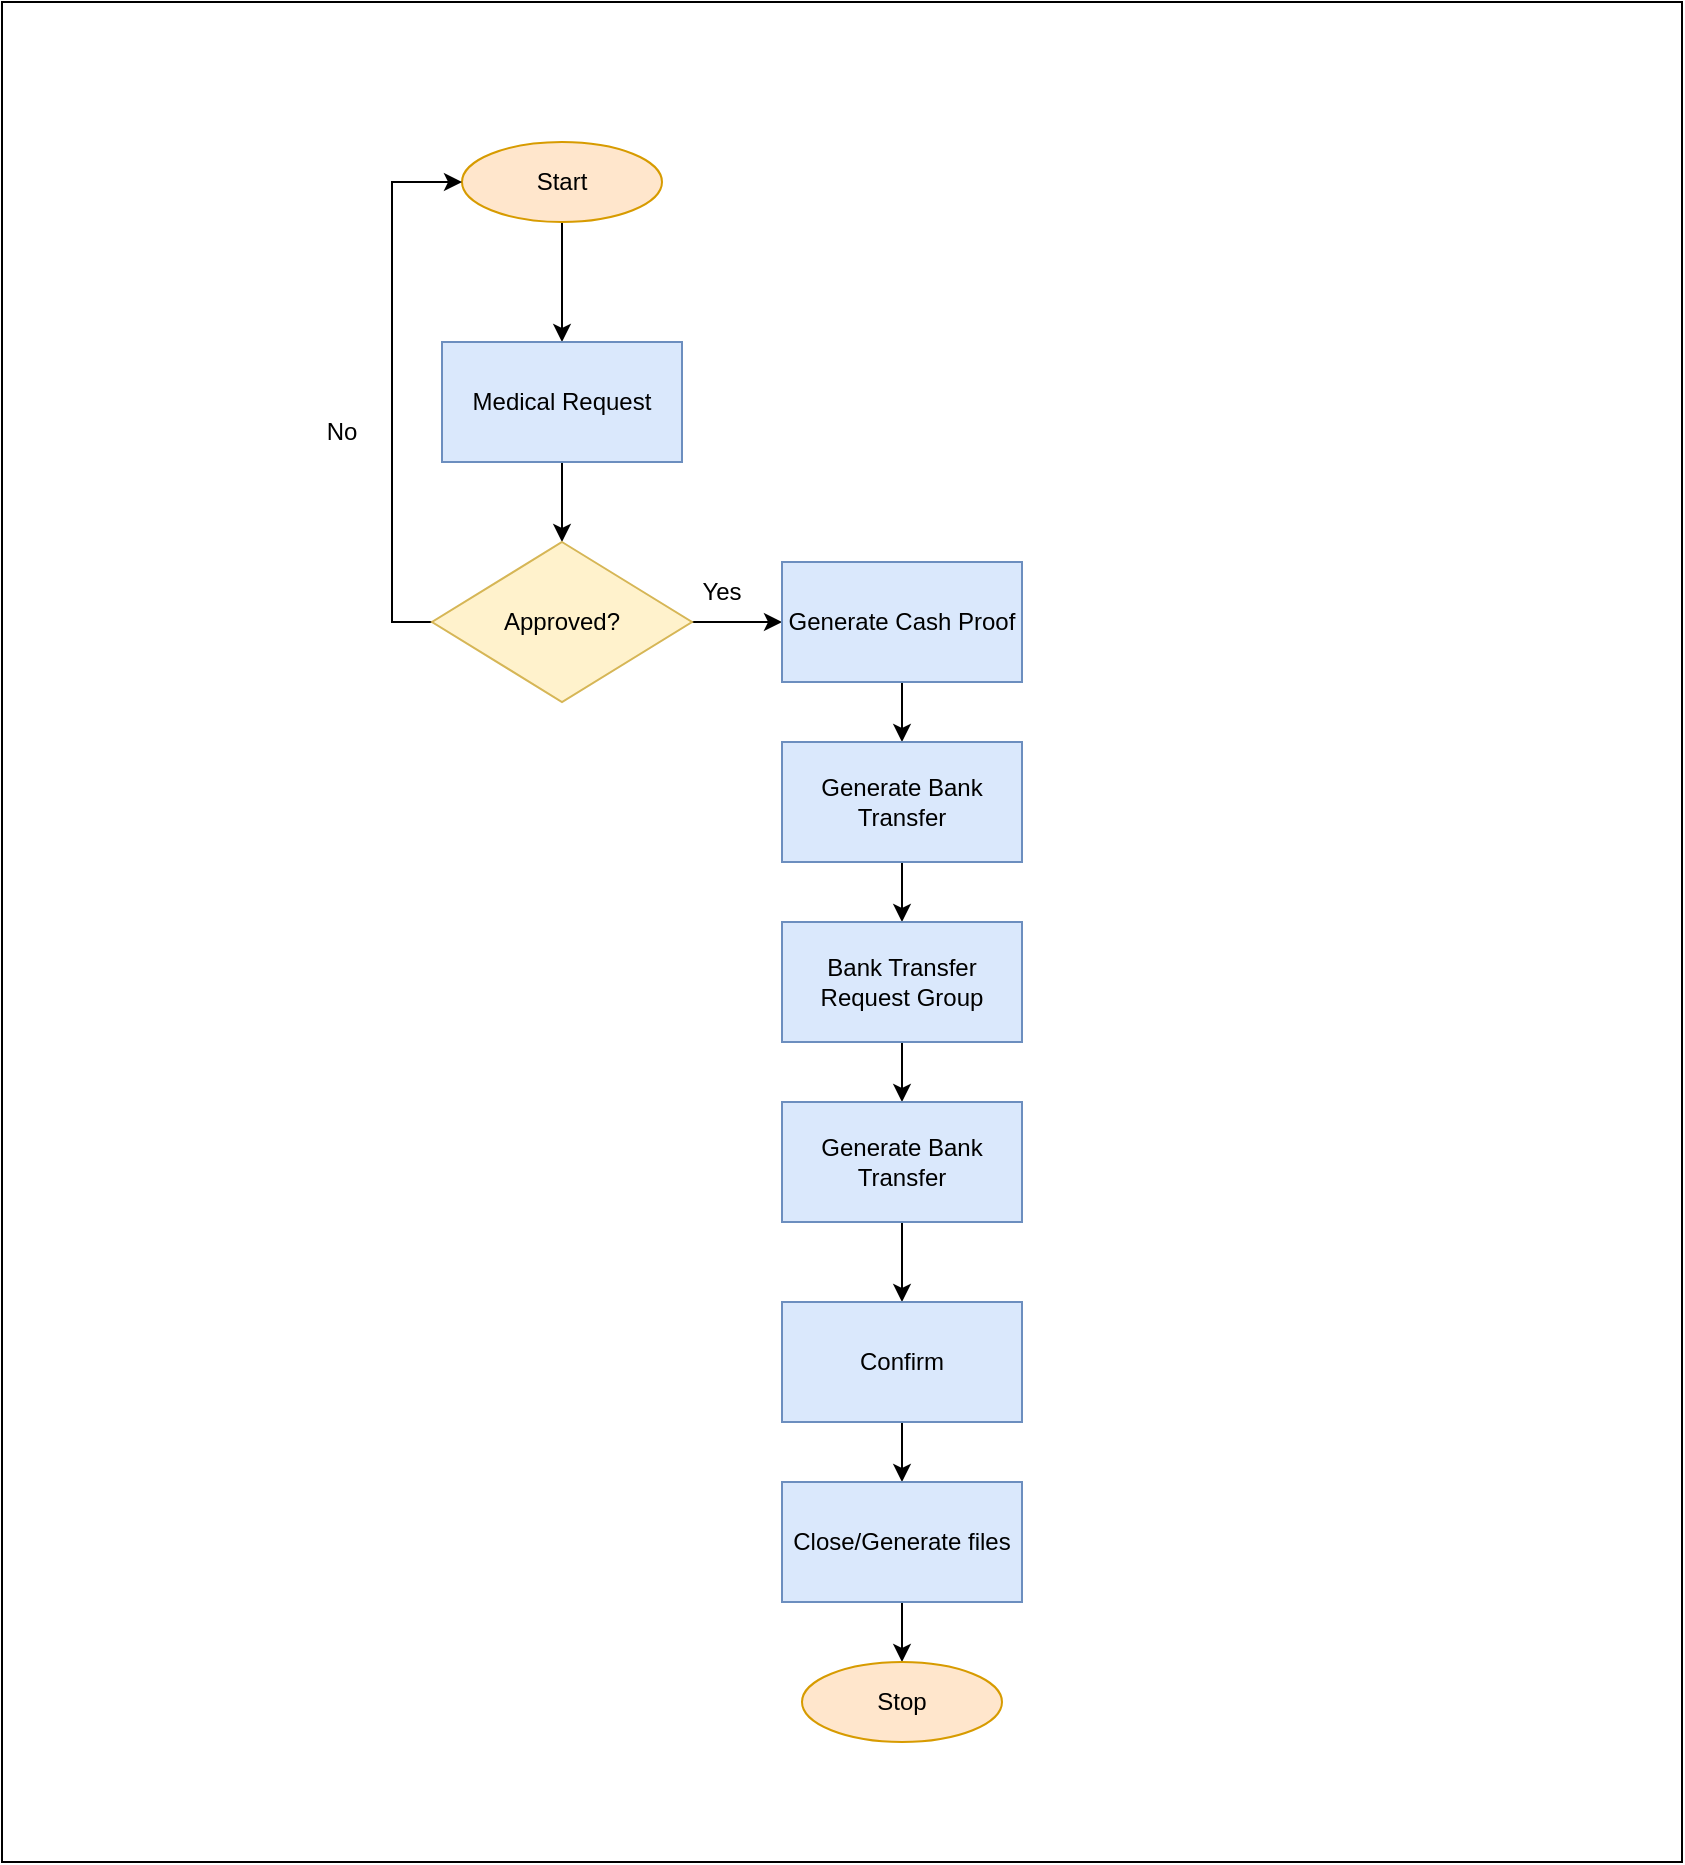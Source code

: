 <mxfile version="21.0.2" type="github">
  <diagram name="Page-1" id="SQa0QuTdIlYeYSx1HbJA">
    <mxGraphModel dx="2269" dy="1320" grid="1" gridSize="10" guides="1" tooltips="1" connect="1" arrows="1" fold="1" page="1" pageScale="1" pageWidth="850" pageHeight="1100" math="0" shadow="0">
      <root>
        <mxCell id="0" />
        <mxCell id="1" parent="0" />
        <mxCell id="KP4hlbAn9gHZ3t0cUCAC-14" value="" style="edgeStyle=orthogonalEdgeStyle;rounded=0;orthogonalLoop=1;jettySize=auto;html=1;" edge="1" parent="1" source="KP4hlbAn9gHZ3t0cUCAC-1" target="KP4hlbAn9gHZ3t0cUCAC-2">
          <mxGeometry relative="1" as="geometry" />
        </mxCell>
        <mxCell id="KP4hlbAn9gHZ3t0cUCAC-1" value="Start" style="ellipse;whiteSpace=wrap;html=1;fillColor=#ffe6cc;strokeColor=#d79b00;" vertex="1" parent="1">
          <mxGeometry x="310" y="90" width="100" height="40" as="geometry" />
        </mxCell>
        <mxCell id="KP4hlbAn9gHZ3t0cUCAC-15" value="" style="edgeStyle=orthogonalEdgeStyle;rounded=0;orthogonalLoop=1;jettySize=auto;html=1;" edge="1" parent="1" source="KP4hlbAn9gHZ3t0cUCAC-2" target="KP4hlbAn9gHZ3t0cUCAC-3">
          <mxGeometry relative="1" as="geometry" />
        </mxCell>
        <mxCell id="KP4hlbAn9gHZ3t0cUCAC-2" value="Medical Request" style="rounded=0;whiteSpace=wrap;html=1;fillColor=#dae8fc;strokeColor=#6c8ebf;" vertex="1" parent="1">
          <mxGeometry x="300" y="190" width="120" height="60" as="geometry" />
        </mxCell>
        <mxCell id="KP4hlbAn9gHZ3t0cUCAC-16" value="" style="edgeStyle=orthogonalEdgeStyle;rounded=0;orthogonalLoop=1;jettySize=auto;html=1;" edge="1" parent="1" source="KP4hlbAn9gHZ3t0cUCAC-3" target="KP4hlbAn9gHZ3t0cUCAC-4">
          <mxGeometry relative="1" as="geometry" />
        </mxCell>
        <mxCell id="KP4hlbAn9gHZ3t0cUCAC-20" style="edgeStyle=orthogonalEdgeStyle;rounded=0;orthogonalLoop=1;jettySize=auto;html=1;entryX=0;entryY=0.5;entryDx=0;entryDy=0;" edge="1" parent="1" source="KP4hlbAn9gHZ3t0cUCAC-3" target="KP4hlbAn9gHZ3t0cUCAC-1">
          <mxGeometry relative="1" as="geometry">
            <Array as="points">
              <mxPoint x="275" y="330" />
              <mxPoint x="275" y="110" />
            </Array>
          </mxGeometry>
        </mxCell>
        <mxCell id="KP4hlbAn9gHZ3t0cUCAC-3" value="Approved?" style="rhombus;whiteSpace=wrap;html=1;fillColor=#fff2cc;strokeColor=#d6b656;" vertex="1" parent="1">
          <mxGeometry x="295" y="290" width="130" height="80" as="geometry" />
        </mxCell>
        <mxCell id="KP4hlbAn9gHZ3t0cUCAC-17" value="" style="edgeStyle=orthogonalEdgeStyle;rounded=0;orthogonalLoop=1;jettySize=auto;html=1;" edge="1" parent="1" source="KP4hlbAn9gHZ3t0cUCAC-4" target="KP4hlbAn9gHZ3t0cUCAC-5">
          <mxGeometry relative="1" as="geometry" />
        </mxCell>
        <mxCell id="KP4hlbAn9gHZ3t0cUCAC-4" value="Generate Cash Proof" style="rounded=0;whiteSpace=wrap;html=1;fillColor=#dae8fc;strokeColor=#6c8ebf;" vertex="1" parent="1">
          <mxGeometry x="470" y="300" width="120" height="60" as="geometry" />
        </mxCell>
        <mxCell id="KP4hlbAn9gHZ3t0cUCAC-18" value="" style="edgeStyle=orthogonalEdgeStyle;rounded=0;orthogonalLoop=1;jettySize=auto;html=1;" edge="1" parent="1" source="KP4hlbAn9gHZ3t0cUCAC-5" target="KP4hlbAn9gHZ3t0cUCAC-6">
          <mxGeometry relative="1" as="geometry" />
        </mxCell>
        <mxCell id="KP4hlbAn9gHZ3t0cUCAC-5" value="Generate Bank Transfer" style="rounded=0;whiteSpace=wrap;html=1;fillColor=#dae8fc;strokeColor=#6c8ebf;" vertex="1" parent="1">
          <mxGeometry x="470" y="390" width="120" height="60" as="geometry" />
        </mxCell>
        <mxCell id="KP4hlbAn9gHZ3t0cUCAC-19" value="" style="edgeStyle=orthogonalEdgeStyle;rounded=0;orthogonalLoop=1;jettySize=auto;html=1;" edge="1" parent="1" source="KP4hlbAn9gHZ3t0cUCAC-6" target="KP4hlbAn9gHZ3t0cUCAC-7">
          <mxGeometry relative="1" as="geometry" />
        </mxCell>
        <mxCell id="KP4hlbAn9gHZ3t0cUCAC-6" value="Bank Transfer Request Group" style="rounded=0;whiteSpace=wrap;html=1;fillColor=#dae8fc;strokeColor=#6c8ebf;" vertex="1" parent="1">
          <mxGeometry x="470" y="480" width="120" height="60" as="geometry" />
        </mxCell>
        <mxCell id="KP4hlbAn9gHZ3t0cUCAC-9" value="" style="edgeStyle=orthogonalEdgeStyle;rounded=0;orthogonalLoop=1;jettySize=auto;html=1;" edge="1" parent="1" source="KP4hlbAn9gHZ3t0cUCAC-7" target="KP4hlbAn9gHZ3t0cUCAC-8">
          <mxGeometry relative="1" as="geometry" />
        </mxCell>
        <mxCell id="KP4hlbAn9gHZ3t0cUCAC-7" value="Generate Bank Transfer" style="rounded=0;whiteSpace=wrap;html=1;fillColor=#dae8fc;strokeColor=#6c8ebf;" vertex="1" parent="1">
          <mxGeometry x="470" y="570" width="120" height="60" as="geometry" />
        </mxCell>
        <mxCell id="KP4hlbAn9gHZ3t0cUCAC-11" value="" style="edgeStyle=orthogonalEdgeStyle;rounded=0;orthogonalLoop=1;jettySize=auto;html=1;" edge="1" parent="1" source="KP4hlbAn9gHZ3t0cUCAC-8" target="KP4hlbAn9gHZ3t0cUCAC-10">
          <mxGeometry relative="1" as="geometry" />
        </mxCell>
        <mxCell id="KP4hlbAn9gHZ3t0cUCAC-8" value="Confirm" style="whiteSpace=wrap;html=1;rounded=0;fillColor=#dae8fc;strokeColor=#6c8ebf;" vertex="1" parent="1">
          <mxGeometry x="470" y="670" width="120" height="60" as="geometry" />
        </mxCell>
        <mxCell id="KP4hlbAn9gHZ3t0cUCAC-13" value="" style="edgeStyle=orthogonalEdgeStyle;rounded=0;orthogonalLoop=1;jettySize=auto;html=1;" edge="1" parent="1" source="KP4hlbAn9gHZ3t0cUCAC-10" target="KP4hlbAn9gHZ3t0cUCAC-12">
          <mxGeometry relative="1" as="geometry" />
        </mxCell>
        <mxCell id="KP4hlbAn9gHZ3t0cUCAC-10" value="Close/Generate files" style="whiteSpace=wrap;html=1;rounded=0;fillColor=#dae8fc;strokeColor=#6c8ebf;" vertex="1" parent="1">
          <mxGeometry x="470" y="760" width="120" height="60" as="geometry" />
        </mxCell>
        <mxCell id="KP4hlbAn9gHZ3t0cUCAC-12" value="Stop" style="ellipse;whiteSpace=wrap;html=1;rounded=0;fillColor=#ffe6cc;strokeColor=#d79b00;" vertex="1" parent="1">
          <mxGeometry x="480" y="850" width="100" height="40" as="geometry" />
        </mxCell>
        <mxCell id="KP4hlbAn9gHZ3t0cUCAC-21" value="Yes" style="text;html=1;strokeColor=none;fillColor=none;align=center;verticalAlign=middle;whiteSpace=wrap;rounded=0;" vertex="1" parent="1">
          <mxGeometry x="410" y="300" width="60" height="30" as="geometry" />
        </mxCell>
        <mxCell id="KP4hlbAn9gHZ3t0cUCAC-22" value="No" style="text;html=1;strokeColor=none;fillColor=none;align=center;verticalAlign=middle;whiteSpace=wrap;rounded=0;" vertex="1" parent="1">
          <mxGeometry x="220" y="220" width="60" height="30" as="geometry" />
        </mxCell>
        <mxCell id="KP4hlbAn9gHZ3t0cUCAC-23" value="" style="rounded=0;whiteSpace=wrap;html=1;fillColor=none;" vertex="1" parent="1">
          <mxGeometry x="80" y="20" width="840" height="930" as="geometry" />
        </mxCell>
      </root>
    </mxGraphModel>
  </diagram>
</mxfile>
